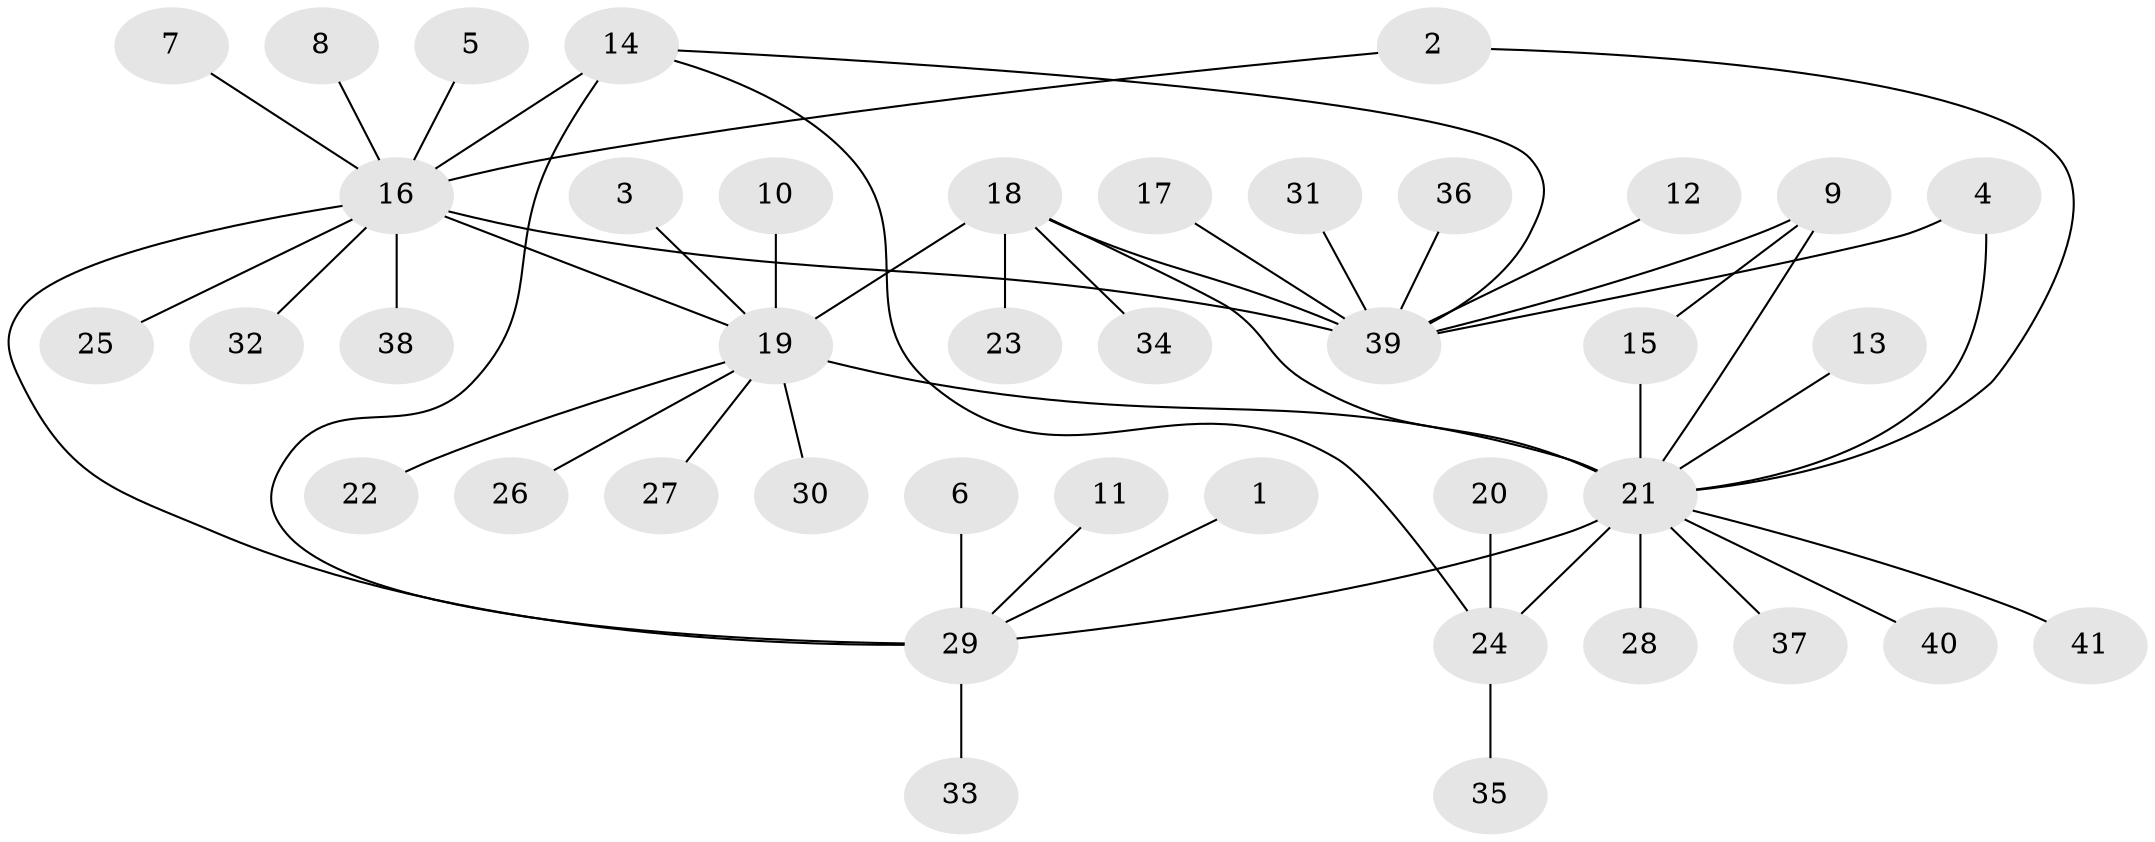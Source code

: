 // original degree distribution, {4: 0.04878048780487805, 6: 0.036585365853658534, 8: 0.04878048780487805, 7: 0.024390243902439025, 9: 0.024390243902439025, 10: 0.024390243902439025, 5: 0.04878048780487805, 1: 0.5975609756097561, 3: 0.036585365853658534, 2: 0.10975609756097561}
// Generated by graph-tools (version 1.1) at 2025/50/03/09/25 03:50:34]
// undirected, 41 vertices, 50 edges
graph export_dot {
graph [start="1"]
  node [color=gray90,style=filled];
  1;
  2;
  3;
  4;
  5;
  6;
  7;
  8;
  9;
  10;
  11;
  12;
  13;
  14;
  15;
  16;
  17;
  18;
  19;
  20;
  21;
  22;
  23;
  24;
  25;
  26;
  27;
  28;
  29;
  30;
  31;
  32;
  33;
  34;
  35;
  36;
  37;
  38;
  39;
  40;
  41;
  1 -- 29 [weight=1.0];
  2 -- 16 [weight=1.0];
  2 -- 21 [weight=1.0];
  3 -- 19 [weight=1.0];
  4 -- 21 [weight=1.0];
  4 -- 39 [weight=1.0];
  5 -- 16 [weight=1.0];
  6 -- 29 [weight=1.0];
  7 -- 16 [weight=1.0];
  8 -- 16 [weight=1.0];
  9 -- 15 [weight=1.0];
  9 -- 21 [weight=2.0];
  9 -- 39 [weight=1.0];
  10 -- 19 [weight=1.0];
  11 -- 29 [weight=1.0];
  12 -- 39 [weight=1.0];
  13 -- 21 [weight=1.0];
  14 -- 16 [weight=2.0];
  14 -- 24 [weight=1.0];
  14 -- 29 [weight=1.0];
  14 -- 39 [weight=1.0];
  15 -- 21 [weight=2.0];
  16 -- 19 [weight=1.0];
  16 -- 25 [weight=1.0];
  16 -- 29 [weight=2.0];
  16 -- 32 [weight=1.0];
  16 -- 38 [weight=1.0];
  16 -- 39 [weight=1.0];
  17 -- 39 [weight=1.0];
  18 -- 19 [weight=1.0];
  18 -- 21 [weight=1.0];
  18 -- 23 [weight=1.0];
  18 -- 34 [weight=1.0];
  18 -- 39 [weight=3.0];
  19 -- 21 [weight=3.0];
  19 -- 22 [weight=1.0];
  19 -- 26 [weight=1.0];
  19 -- 27 [weight=1.0];
  19 -- 30 [weight=1.0];
  20 -- 24 [weight=1.0];
  21 -- 24 [weight=4.0];
  21 -- 28 [weight=1.0];
  21 -- 29 [weight=1.0];
  21 -- 37 [weight=1.0];
  21 -- 40 [weight=1.0];
  21 -- 41 [weight=1.0];
  24 -- 35 [weight=1.0];
  29 -- 33 [weight=1.0];
  31 -- 39 [weight=1.0];
  36 -- 39 [weight=1.0];
}
